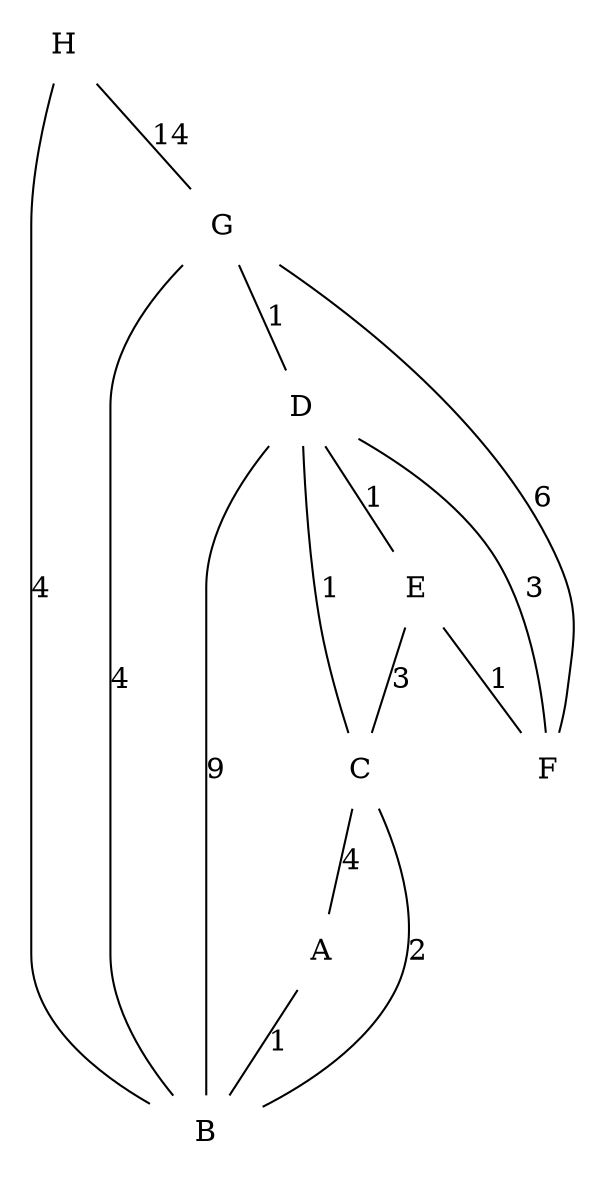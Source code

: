 graph {

node [image="icon_router.png" shape="none"];

A[pos="9,6!"];
B[pos="7,8!"];
C[pos="7,4!"];
D[pos="4,4!"];
E[pos="5,1!"];
F[pos="1,2!"];
G[pos="2,6!"];
H[pos="4,9!"];

H--B[label="4"];
H--G[label="14"];
G--B[label="4"];
G--D[label="1"];
G--F[label="6"];
D--F[label="3"];
D--E[label="1"];
E--F[label="1"];
E--C[label="3"];
D--C[label="1"];
D--B[label="9"];
C--B[label="2"];
C--A[label="4"];
A--B[label="1"];

}
